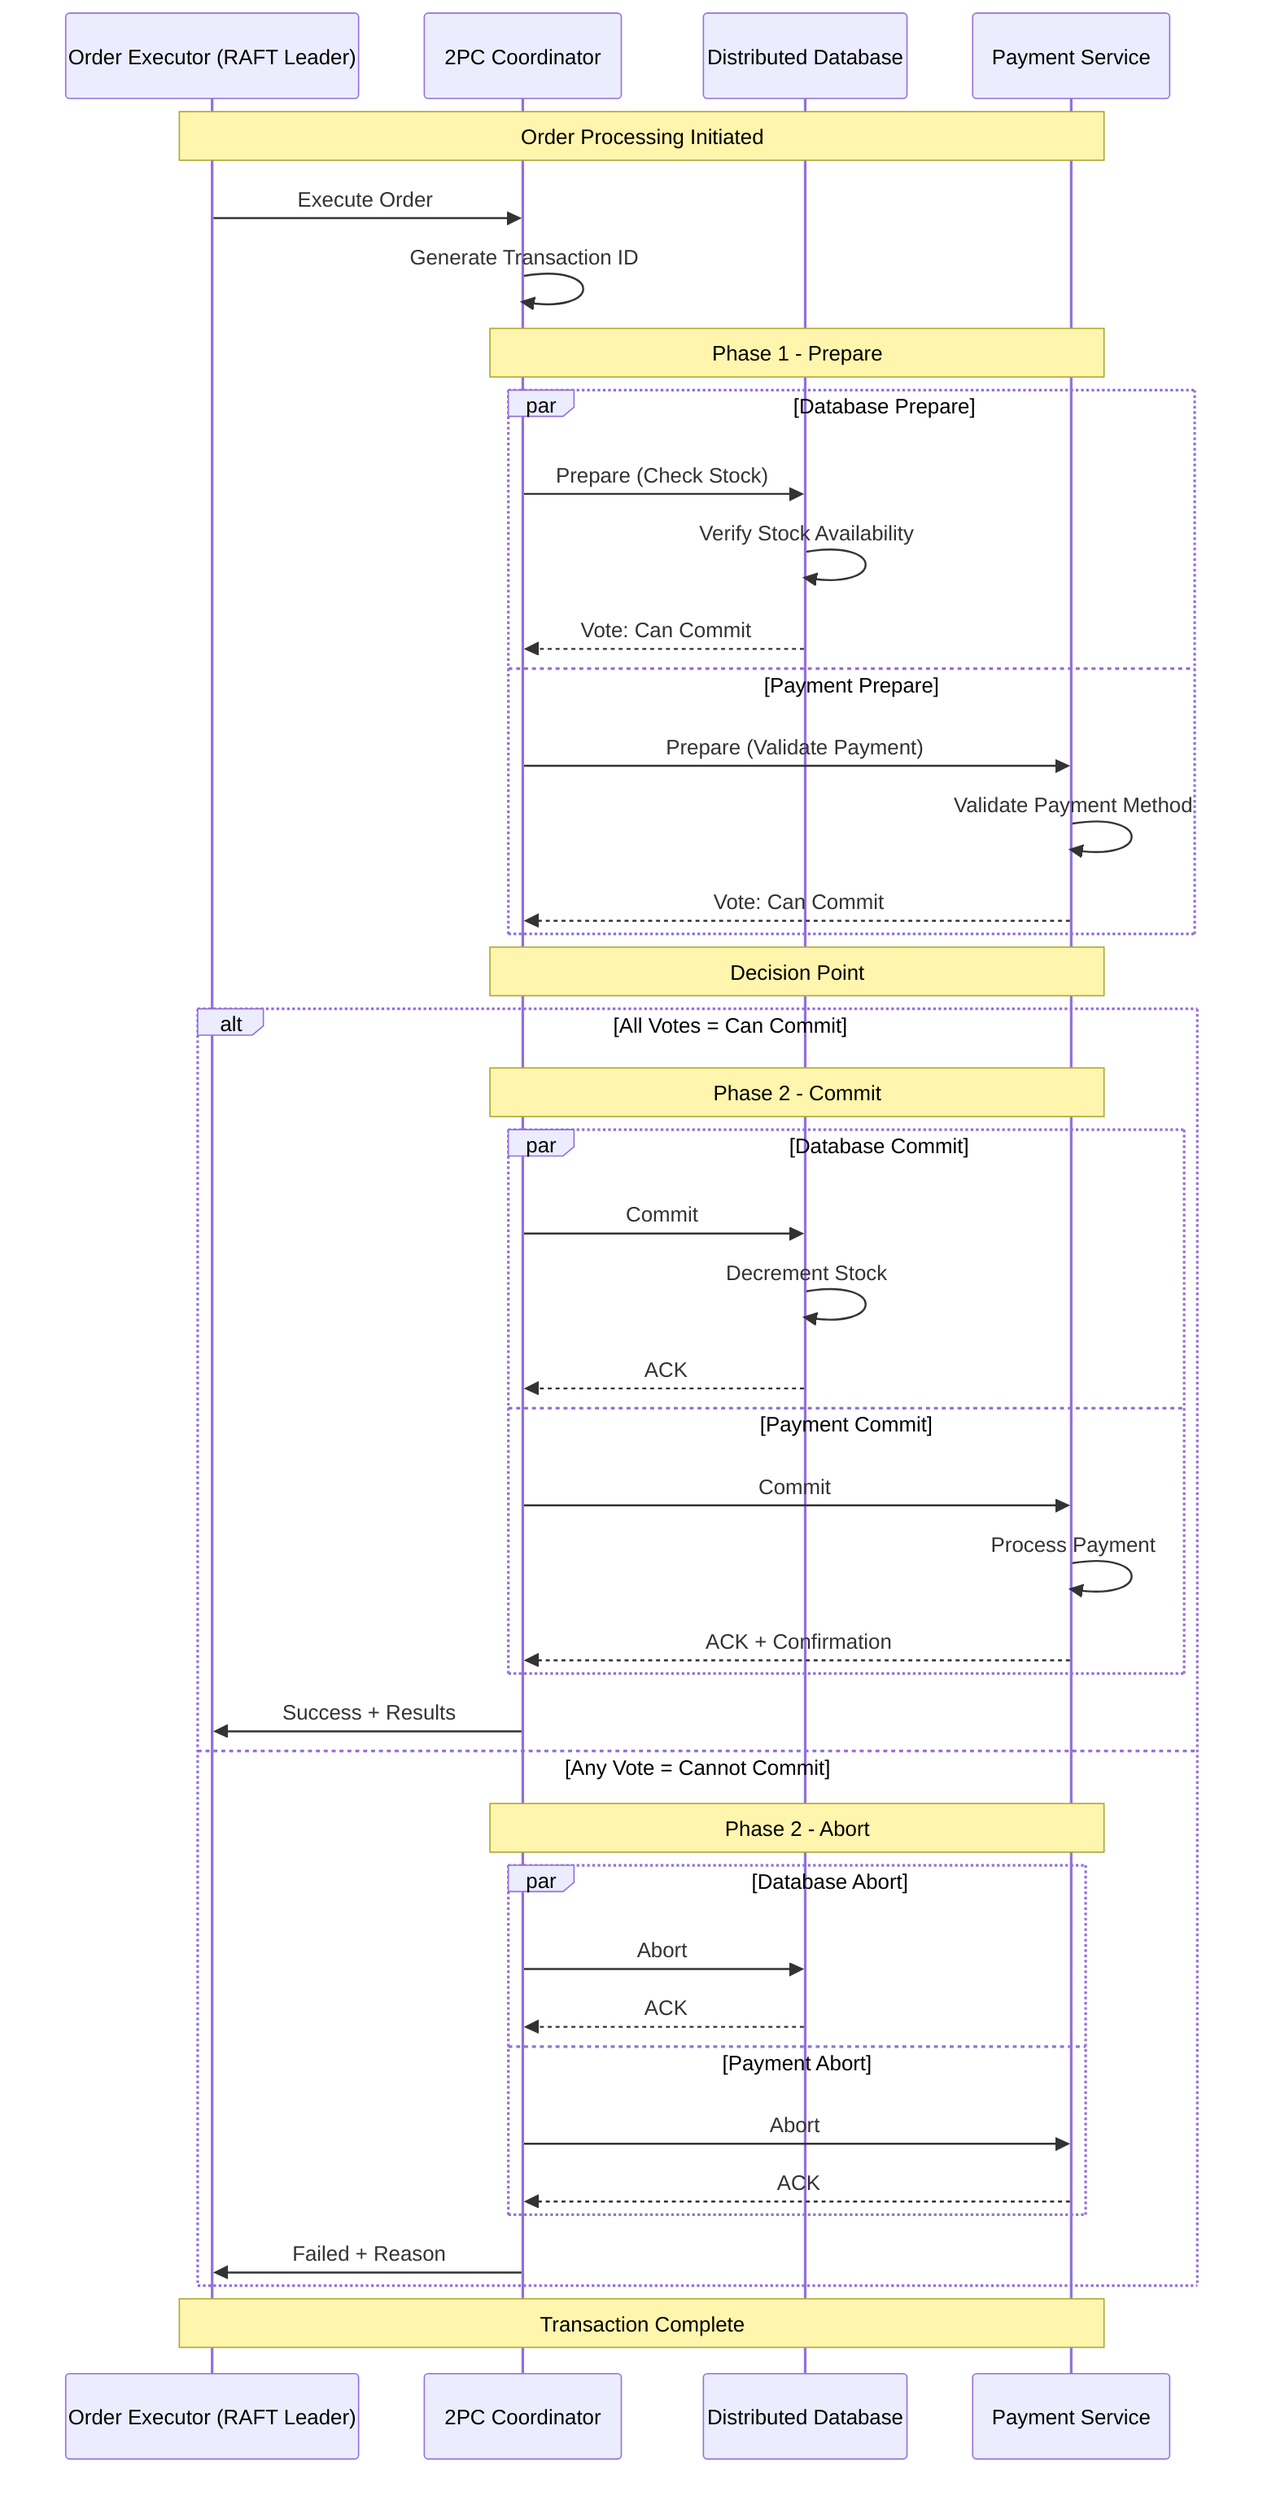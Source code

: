 sequenceDiagram
    participant OE as Order Executor (RAFT Leader)
    participant TPC as 2PC Coordinator
    participant DB as Distributed Database
    participant PS as Payment Service
    
    Note over OE,PS: Order Processing Initiated
    
    OE->>TPC: Execute Order
    TPC->>TPC: Generate Transaction ID
    
    Note over TPC,PS: Phase 1 - Prepare
    
    par Database Prepare
        TPC->>DB: Prepare (Check Stock)
        DB->>DB: Verify Stock Availability
        DB-->>TPC: Vote: Can Commit
    and Payment Prepare  
        TPC->>PS: Prepare (Validate Payment)
        PS->>PS: Validate Payment Method
        PS-->>TPC: Vote: Can Commit
    end
    
    Note over TPC,PS: Decision Point
    
    alt All Votes = Can Commit
        Note over TPC,PS: Phase 2 - Commit
        
        par Database Commit
            TPC->>DB: Commit
            DB->>DB: Decrement Stock
            DB-->>TPC: ACK
        and Payment Commit
            TPC->>PS: Commit  
            PS->>PS: Process Payment
            PS-->>TPC: ACK + Confirmation
        end
        
        TPC->>OE: Success + Results
        
    else Any Vote = Cannot Commit
        Note over TPC,PS: Phase 2 - Abort
        
        par Database Abort
            TPC->>DB: Abort
            DB-->>TPC: ACK
        and Payment Abort
            TPC->>PS: Abort
            PS-->>TPC: ACK
        end
        
        TPC->>OE: Failed + Reason
    end
    
    Note over OE,PS: Transaction Complete